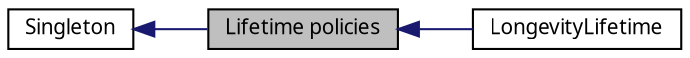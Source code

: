 digraph structs
{
  bgcolor="transparent";
  edge [fontname="FreeSans.ttf",fontsize=8,labelfontname="FreeSans.ttf",labelfontsize=8];
  node [fontname="FreeSans.ttf",fontsize=10,shape=record];
rankdir=LR;
  Node0 [label="Lifetime policies",height=0.2,width=0.4,color="black", fillcolor="grey75", style="filled" fontcolor="black"];
  Node1 [label="Singleton",height=0.2,width=0.4,color="black",URL="$a00775.html"];
  Node2 [label="LongevityLifetime",height=0.2,width=0.4,color="black",URL="$a00778.html"];
  Node1->Node0 [shape=plaintext, color="midnightblue", dir="back", style="solid"];
  Node0->Node2 [shape=plaintext, color="midnightblue", dir="back", style="solid"];
}
